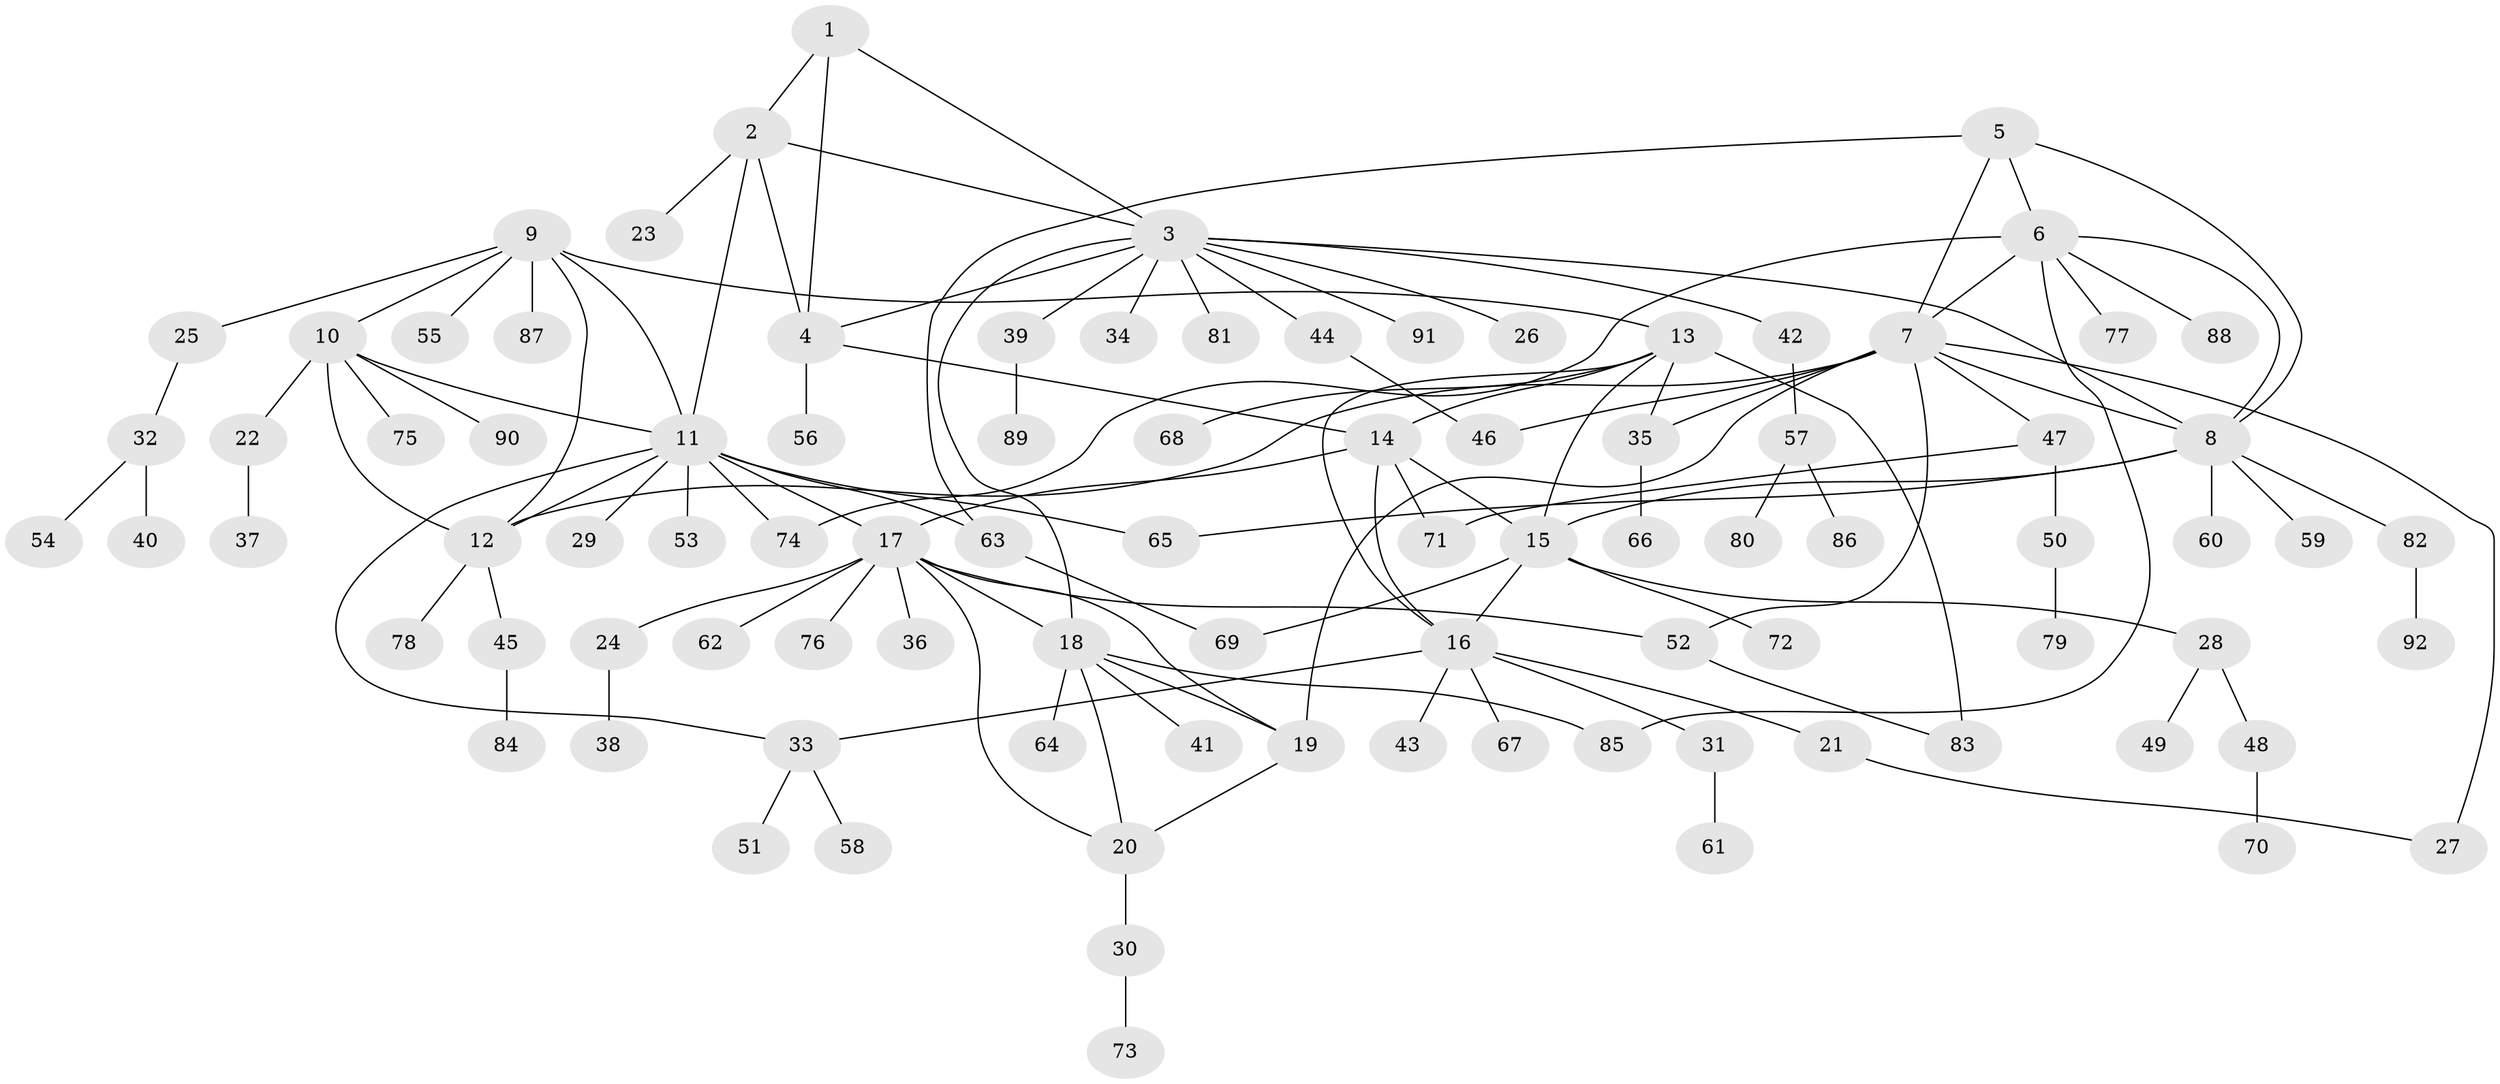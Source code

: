 // Generated by graph-tools (version 1.1) at 2025/50/03/09/25 03:50:37]
// undirected, 92 vertices, 124 edges
graph export_dot {
graph [start="1"]
  node [color=gray90,style=filled];
  1;
  2;
  3;
  4;
  5;
  6;
  7;
  8;
  9;
  10;
  11;
  12;
  13;
  14;
  15;
  16;
  17;
  18;
  19;
  20;
  21;
  22;
  23;
  24;
  25;
  26;
  27;
  28;
  29;
  30;
  31;
  32;
  33;
  34;
  35;
  36;
  37;
  38;
  39;
  40;
  41;
  42;
  43;
  44;
  45;
  46;
  47;
  48;
  49;
  50;
  51;
  52;
  53;
  54;
  55;
  56;
  57;
  58;
  59;
  60;
  61;
  62;
  63;
  64;
  65;
  66;
  67;
  68;
  69;
  70;
  71;
  72;
  73;
  74;
  75;
  76;
  77;
  78;
  79;
  80;
  81;
  82;
  83;
  84;
  85;
  86;
  87;
  88;
  89;
  90;
  91;
  92;
  1 -- 2;
  1 -- 3;
  1 -- 4;
  2 -- 3;
  2 -- 4;
  2 -- 11;
  2 -- 23;
  3 -- 4;
  3 -- 8;
  3 -- 18;
  3 -- 26;
  3 -- 34;
  3 -- 39;
  3 -- 42;
  3 -- 44;
  3 -- 81;
  3 -- 91;
  4 -- 14;
  4 -- 56;
  5 -- 6;
  5 -- 7;
  5 -- 8;
  5 -- 63;
  6 -- 7;
  6 -- 8;
  6 -- 74;
  6 -- 77;
  6 -- 85;
  6 -- 88;
  7 -- 8;
  7 -- 12;
  7 -- 19;
  7 -- 27;
  7 -- 35;
  7 -- 46;
  7 -- 47;
  7 -- 52;
  8 -- 15;
  8 -- 59;
  8 -- 60;
  8 -- 65;
  8 -- 82;
  9 -- 10;
  9 -- 11;
  9 -- 12;
  9 -- 13;
  9 -- 25;
  9 -- 55;
  9 -- 87;
  10 -- 11;
  10 -- 12;
  10 -- 22;
  10 -- 75;
  10 -- 90;
  11 -- 12;
  11 -- 17;
  11 -- 29;
  11 -- 33;
  11 -- 53;
  11 -- 63;
  11 -- 65;
  11 -- 74;
  12 -- 45;
  12 -- 78;
  13 -- 14;
  13 -- 15;
  13 -- 16;
  13 -- 35;
  13 -- 68;
  13 -- 83;
  14 -- 15;
  14 -- 16;
  14 -- 17;
  14 -- 71;
  15 -- 16;
  15 -- 28;
  15 -- 69;
  15 -- 72;
  16 -- 21;
  16 -- 31;
  16 -- 33;
  16 -- 43;
  16 -- 67;
  17 -- 18;
  17 -- 19;
  17 -- 20;
  17 -- 24;
  17 -- 36;
  17 -- 52;
  17 -- 62;
  17 -- 76;
  18 -- 19;
  18 -- 20;
  18 -- 41;
  18 -- 64;
  18 -- 85;
  19 -- 20;
  20 -- 30;
  21 -- 27;
  22 -- 37;
  24 -- 38;
  25 -- 32;
  28 -- 48;
  28 -- 49;
  30 -- 73;
  31 -- 61;
  32 -- 40;
  32 -- 54;
  33 -- 51;
  33 -- 58;
  35 -- 66;
  39 -- 89;
  42 -- 57;
  44 -- 46;
  45 -- 84;
  47 -- 50;
  47 -- 71;
  48 -- 70;
  50 -- 79;
  52 -- 83;
  57 -- 80;
  57 -- 86;
  63 -- 69;
  82 -- 92;
}
